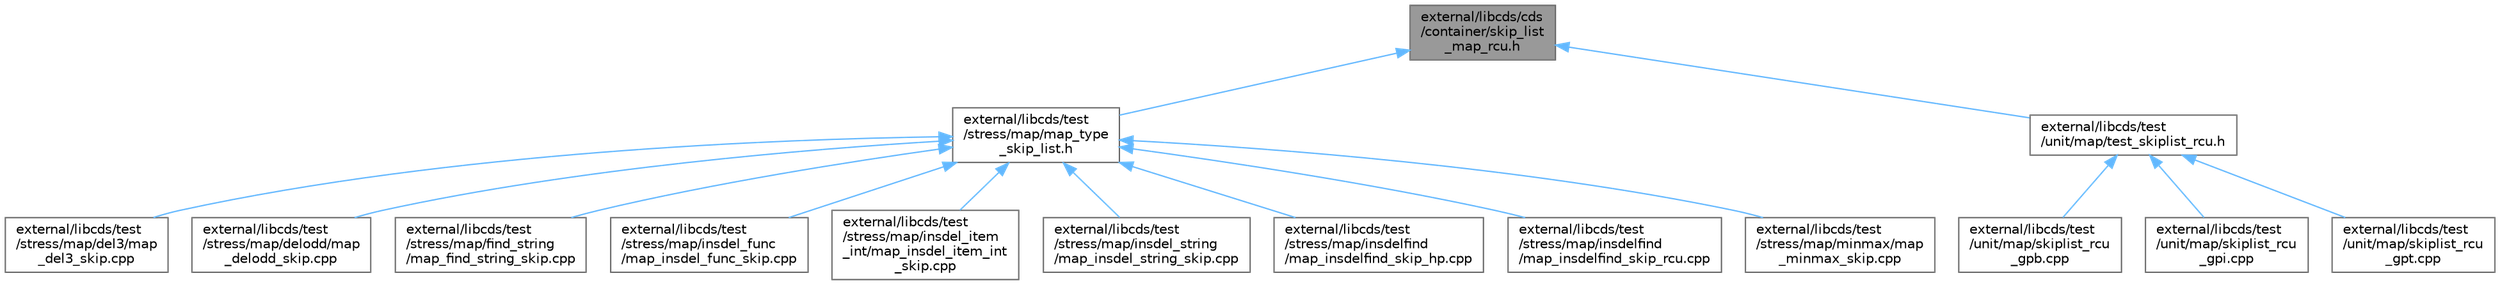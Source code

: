digraph "external/libcds/cds/container/skip_list_map_rcu.h"
{
 // LATEX_PDF_SIZE
  bgcolor="transparent";
  edge [fontname=Helvetica,fontsize=10,labelfontname=Helvetica,labelfontsize=10];
  node [fontname=Helvetica,fontsize=10,shape=box,height=0.2,width=0.4];
  Node1 [id="Node000001",label="external/libcds/cds\l/container/skip_list\l_map_rcu.h",height=0.2,width=0.4,color="gray40", fillcolor="grey60", style="filled", fontcolor="black",tooltip=" "];
  Node1 -> Node2 [id="edge15_Node000001_Node000002",dir="back",color="steelblue1",style="solid",tooltip=" "];
  Node2 [id="Node000002",label="external/libcds/test\l/stress/map/map_type\l_skip_list.h",height=0.2,width=0.4,color="grey40", fillcolor="white", style="filled",URL="$map__type__skip__list_8h.html",tooltip=" "];
  Node2 -> Node3 [id="edge16_Node000002_Node000003",dir="back",color="steelblue1",style="solid",tooltip=" "];
  Node3 [id="Node000003",label="external/libcds/test\l/stress/map/del3/map\l_del3_skip.cpp",height=0.2,width=0.4,color="grey40", fillcolor="white", style="filled",URL="$map__del3__skip_8cpp.html",tooltip=" "];
  Node2 -> Node4 [id="edge17_Node000002_Node000004",dir="back",color="steelblue1",style="solid",tooltip=" "];
  Node4 [id="Node000004",label="external/libcds/test\l/stress/map/delodd/map\l_delodd_skip.cpp",height=0.2,width=0.4,color="grey40", fillcolor="white", style="filled",URL="$map__delodd__skip_8cpp.html",tooltip=" "];
  Node2 -> Node5 [id="edge18_Node000002_Node000005",dir="back",color="steelblue1",style="solid",tooltip=" "];
  Node5 [id="Node000005",label="external/libcds/test\l/stress/map/find_string\l/map_find_string_skip.cpp",height=0.2,width=0.4,color="grey40", fillcolor="white", style="filled",URL="$map__find__string__skip_8cpp.html",tooltip=" "];
  Node2 -> Node6 [id="edge19_Node000002_Node000006",dir="back",color="steelblue1",style="solid",tooltip=" "];
  Node6 [id="Node000006",label="external/libcds/test\l/stress/map/insdel_func\l/map_insdel_func_skip.cpp",height=0.2,width=0.4,color="grey40", fillcolor="white", style="filled",URL="$map__insdel__func__skip_8cpp.html",tooltip=" "];
  Node2 -> Node7 [id="edge20_Node000002_Node000007",dir="back",color="steelblue1",style="solid",tooltip=" "];
  Node7 [id="Node000007",label="external/libcds/test\l/stress/map/insdel_item\l_int/map_insdel_item_int\l_skip.cpp",height=0.2,width=0.4,color="grey40", fillcolor="white", style="filled",URL="$map__insdel__item__int__skip_8cpp.html",tooltip=" "];
  Node2 -> Node8 [id="edge21_Node000002_Node000008",dir="back",color="steelblue1",style="solid",tooltip=" "];
  Node8 [id="Node000008",label="external/libcds/test\l/stress/map/insdel_string\l/map_insdel_string_skip.cpp",height=0.2,width=0.4,color="grey40", fillcolor="white", style="filled",URL="$map__insdel__string__skip_8cpp.html",tooltip=" "];
  Node2 -> Node9 [id="edge22_Node000002_Node000009",dir="back",color="steelblue1",style="solid",tooltip=" "];
  Node9 [id="Node000009",label="external/libcds/test\l/stress/map/insdelfind\l/map_insdelfind_skip_hp.cpp",height=0.2,width=0.4,color="grey40", fillcolor="white", style="filled",URL="$map__insdelfind__skip__hp_8cpp.html",tooltip=" "];
  Node2 -> Node10 [id="edge23_Node000002_Node000010",dir="back",color="steelblue1",style="solid",tooltip=" "];
  Node10 [id="Node000010",label="external/libcds/test\l/stress/map/insdelfind\l/map_insdelfind_skip_rcu.cpp",height=0.2,width=0.4,color="grey40", fillcolor="white", style="filled",URL="$map__insdelfind__skip__rcu_8cpp.html",tooltip=" "];
  Node2 -> Node11 [id="edge24_Node000002_Node000011",dir="back",color="steelblue1",style="solid",tooltip=" "];
  Node11 [id="Node000011",label="external/libcds/test\l/stress/map/minmax/map\l_minmax_skip.cpp",height=0.2,width=0.4,color="grey40", fillcolor="white", style="filled",URL="$map__minmax__skip_8cpp.html",tooltip=" "];
  Node1 -> Node12 [id="edge25_Node000001_Node000012",dir="back",color="steelblue1",style="solid",tooltip=" "];
  Node12 [id="Node000012",label="external/libcds/test\l/unit/map/test_skiplist_rcu.h",height=0.2,width=0.4,color="grey40", fillcolor="white", style="filled",URL="$map_2test__skiplist__rcu_8h.html",tooltip=" "];
  Node12 -> Node13 [id="edge26_Node000012_Node000013",dir="back",color="steelblue1",style="solid",tooltip=" "];
  Node13 [id="Node000013",label="external/libcds/test\l/unit/map/skiplist_rcu\l_gpb.cpp",height=0.2,width=0.4,color="grey40", fillcolor="white", style="filled",URL="$map_2skiplist__rcu__gpb_8cpp.html",tooltip=" "];
  Node12 -> Node14 [id="edge27_Node000012_Node000014",dir="back",color="steelblue1",style="solid",tooltip=" "];
  Node14 [id="Node000014",label="external/libcds/test\l/unit/map/skiplist_rcu\l_gpi.cpp",height=0.2,width=0.4,color="grey40", fillcolor="white", style="filled",URL="$map_2skiplist__rcu__gpi_8cpp.html",tooltip=" "];
  Node12 -> Node15 [id="edge28_Node000012_Node000015",dir="back",color="steelblue1",style="solid",tooltip=" "];
  Node15 [id="Node000015",label="external/libcds/test\l/unit/map/skiplist_rcu\l_gpt.cpp",height=0.2,width=0.4,color="grey40", fillcolor="white", style="filled",URL="$map_2skiplist__rcu__gpt_8cpp.html",tooltip=" "];
}
